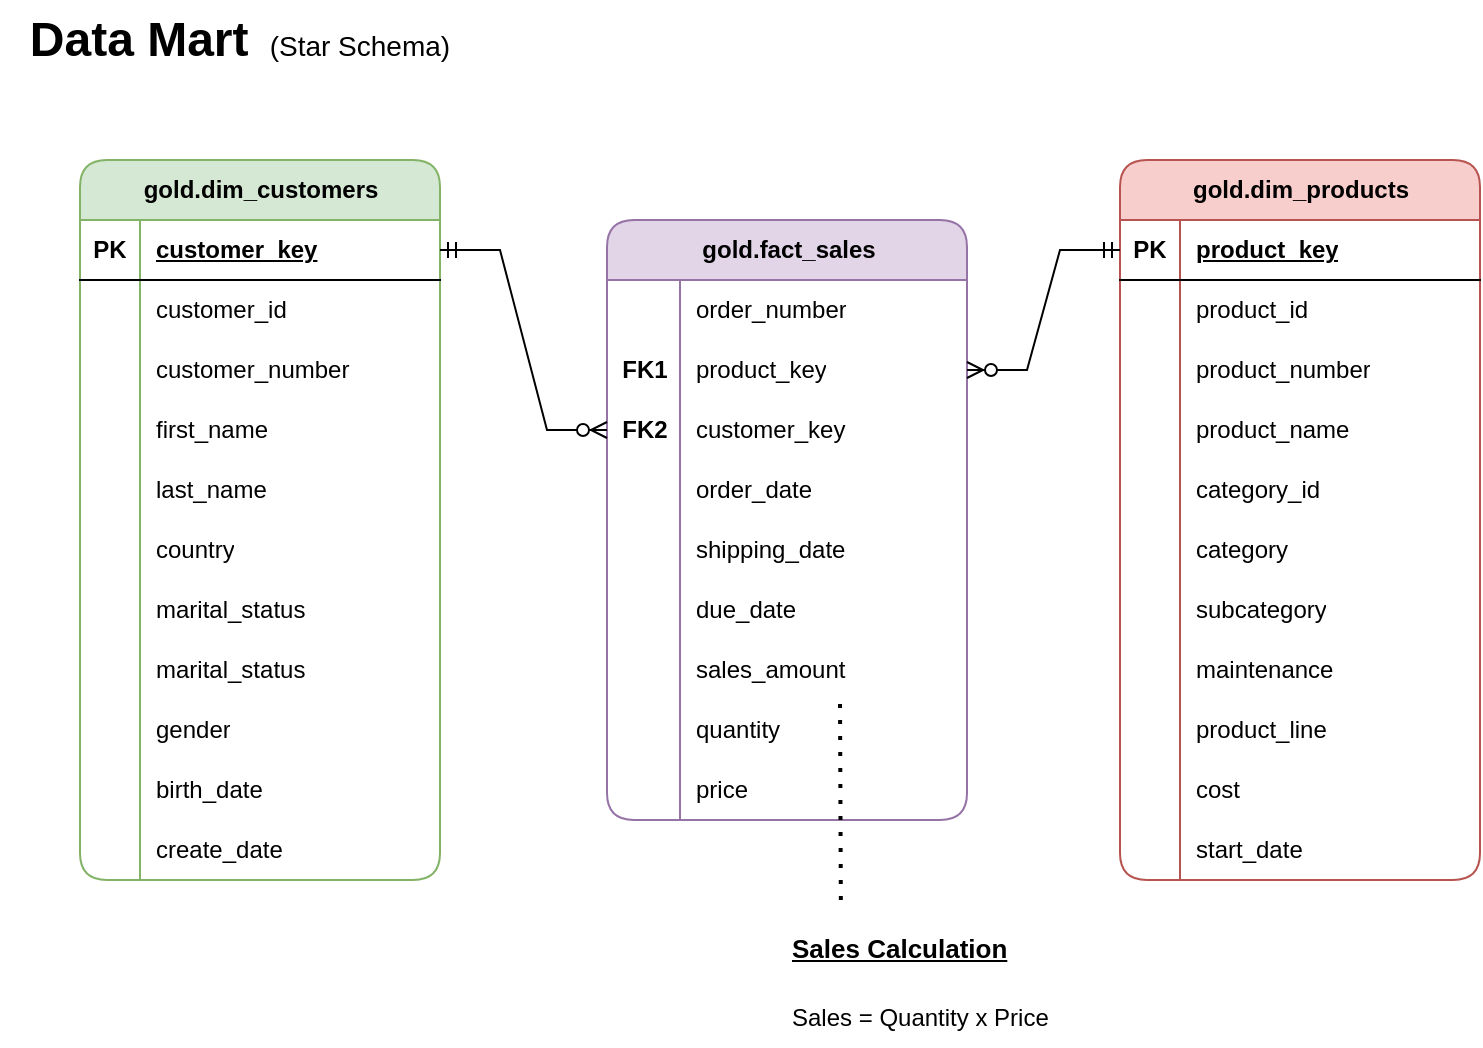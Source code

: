 <mxfile version="28.1.2">
  <diagram name="Page-1" id="BFj1CiK2gpZSZ-d0p4Fn">
    <mxGraphModel dx="1042" dy="626" grid="1" gridSize="10" guides="1" tooltips="1" connect="1" arrows="1" fold="1" page="1" pageScale="1" pageWidth="827" pageHeight="1169" math="0" shadow="0">
      <root>
        <mxCell id="0" />
        <mxCell id="1" parent="0" />
        <mxCell id="yz8SeNNl4evdxr3vlty3-1" value="&lt;font style=&quot;font-size: 24px;&quot;&gt;&lt;b&gt;Data Mart&lt;/b&gt;&amp;nbsp;&lt;/font&gt;&lt;font style=&quot;font-size: 14px;&quot;&gt; (Star Schema)&lt;/font&gt;" style="text;html=1;align=center;verticalAlign=middle;whiteSpace=wrap;rounded=0;" vertex="1" parent="1">
          <mxGeometry x="20" y="40" width="240" height="40" as="geometry" />
        </mxCell>
        <mxCell id="yz8SeNNl4evdxr3vlty3-15" value="gold.dim_customers" style="shape=table;startSize=30;container=1;collapsible=1;childLayout=tableLayout;fixedRows=1;rowLines=0;fontStyle=1;align=center;resizeLast=1;html=1;rounded=1;fillColor=#d5e8d4;strokeColor=#82b366;" vertex="1" parent="1">
          <mxGeometry x="60" y="120" width="180" height="360" as="geometry" />
        </mxCell>
        <mxCell id="yz8SeNNl4evdxr3vlty3-16" value="" style="shape=tableRow;horizontal=0;startSize=0;swimlaneHead=0;swimlaneBody=0;fillColor=none;collapsible=0;dropTarget=0;points=[[0,0.5],[1,0.5]];portConstraint=eastwest;top=0;left=0;right=0;bottom=1;" vertex="1" parent="yz8SeNNl4evdxr3vlty3-15">
          <mxGeometry y="30" width="180" height="30" as="geometry" />
        </mxCell>
        <mxCell id="yz8SeNNl4evdxr3vlty3-17" value="PK" style="shape=partialRectangle;connectable=0;fillColor=none;top=0;left=0;bottom=0;right=0;fontStyle=1;overflow=hidden;whiteSpace=wrap;html=1;" vertex="1" parent="yz8SeNNl4evdxr3vlty3-16">
          <mxGeometry width="30" height="30" as="geometry">
            <mxRectangle width="30" height="30" as="alternateBounds" />
          </mxGeometry>
        </mxCell>
        <mxCell id="yz8SeNNl4evdxr3vlty3-18" value="customer_key" style="shape=partialRectangle;connectable=0;fillColor=none;top=0;left=0;bottom=0;right=0;align=left;spacingLeft=6;fontStyle=5;overflow=hidden;whiteSpace=wrap;html=1;" vertex="1" parent="yz8SeNNl4evdxr3vlty3-16">
          <mxGeometry x="30" width="150" height="30" as="geometry">
            <mxRectangle width="150" height="30" as="alternateBounds" />
          </mxGeometry>
        </mxCell>
        <mxCell id="yz8SeNNl4evdxr3vlty3-19" value="" style="shape=tableRow;horizontal=0;startSize=0;swimlaneHead=0;swimlaneBody=0;fillColor=none;collapsible=0;dropTarget=0;points=[[0,0.5],[1,0.5]];portConstraint=eastwest;top=0;left=0;right=0;bottom=0;" vertex="1" parent="yz8SeNNl4evdxr3vlty3-15">
          <mxGeometry y="60" width="180" height="30" as="geometry" />
        </mxCell>
        <mxCell id="yz8SeNNl4evdxr3vlty3-20" value="" style="shape=partialRectangle;connectable=0;fillColor=none;top=0;left=0;bottom=0;right=0;editable=1;overflow=hidden;whiteSpace=wrap;html=1;" vertex="1" parent="yz8SeNNl4evdxr3vlty3-19">
          <mxGeometry width="30" height="30" as="geometry">
            <mxRectangle width="30" height="30" as="alternateBounds" />
          </mxGeometry>
        </mxCell>
        <mxCell id="yz8SeNNl4evdxr3vlty3-21" value="customer_id" style="shape=partialRectangle;connectable=0;fillColor=none;top=0;left=0;bottom=0;right=0;align=left;spacingLeft=6;overflow=hidden;whiteSpace=wrap;html=1;" vertex="1" parent="yz8SeNNl4evdxr3vlty3-19">
          <mxGeometry x="30" width="150" height="30" as="geometry">
            <mxRectangle width="150" height="30" as="alternateBounds" />
          </mxGeometry>
        </mxCell>
        <mxCell id="yz8SeNNl4evdxr3vlty3-22" value="" style="shape=tableRow;horizontal=0;startSize=0;swimlaneHead=0;swimlaneBody=0;fillColor=none;collapsible=0;dropTarget=0;points=[[0,0.5],[1,0.5]];portConstraint=eastwest;top=0;left=0;right=0;bottom=0;" vertex="1" parent="yz8SeNNl4evdxr3vlty3-15">
          <mxGeometry y="90" width="180" height="30" as="geometry" />
        </mxCell>
        <mxCell id="yz8SeNNl4evdxr3vlty3-23" value="" style="shape=partialRectangle;connectable=0;fillColor=none;top=0;left=0;bottom=0;right=0;editable=1;overflow=hidden;whiteSpace=wrap;html=1;" vertex="1" parent="yz8SeNNl4evdxr3vlty3-22">
          <mxGeometry width="30" height="30" as="geometry">
            <mxRectangle width="30" height="30" as="alternateBounds" />
          </mxGeometry>
        </mxCell>
        <mxCell id="yz8SeNNl4evdxr3vlty3-24" value="customer_number" style="shape=partialRectangle;connectable=0;fillColor=none;top=0;left=0;bottom=0;right=0;align=left;spacingLeft=6;overflow=hidden;whiteSpace=wrap;html=1;" vertex="1" parent="yz8SeNNl4evdxr3vlty3-22">
          <mxGeometry x="30" width="150" height="30" as="geometry">
            <mxRectangle width="150" height="30" as="alternateBounds" />
          </mxGeometry>
        </mxCell>
        <mxCell id="yz8SeNNl4evdxr3vlty3-25" value="" style="shape=tableRow;horizontal=0;startSize=0;swimlaneHead=0;swimlaneBody=0;fillColor=none;collapsible=0;dropTarget=0;points=[[0,0.5],[1,0.5]];portConstraint=eastwest;top=0;left=0;right=0;bottom=0;" vertex="1" parent="yz8SeNNl4evdxr3vlty3-15">
          <mxGeometry y="120" width="180" height="30" as="geometry" />
        </mxCell>
        <mxCell id="yz8SeNNl4evdxr3vlty3-26" value="" style="shape=partialRectangle;connectable=0;fillColor=none;top=0;left=0;bottom=0;right=0;editable=1;overflow=hidden;whiteSpace=wrap;html=1;" vertex="1" parent="yz8SeNNl4evdxr3vlty3-25">
          <mxGeometry width="30" height="30" as="geometry">
            <mxRectangle width="30" height="30" as="alternateBounds" />
          </mxGeometry>
        </mxCell>
        <mxCell id="yz8SeNNl4evdxr3vlty3-27" value="first_name" style="shape=partialRectangle;connectable=0;fillColor=none;top=0;left=0;bottom=0;right=0;align=left;spacingLeft=6;overflow=hidden;whiteSpace=wrap;html=1;" vertex="1" parent="yz8SeNNl4evdxr3vlty3-25">
          <mxGeometry x="30" width="150" height="30" as="geometry">
            <mxRectangle width="150" height="30" as="alternateBounds" />
          </mxGeometry>
        </mxCell>
        <mxCell id="yz8SeNNl4evdxr3vlty3-28" value="" style="shape=tableRow;horizontal=0;startSize=0;swimlaneHead=0;swimlaneBody=0;fillColor=none;collapsible=0;dropTarget=0;points=[[0,0.5],[1,0.5]];portConstraint=eastwest;top=0;left=0;right=0;bottom=0;" vertex="1" parent="yz8SeNNl4evdxr3vlty3-15">
          <mxGeometry y="150" width="180" height="30" as="geometry" />
        </mxCell>
        <mxCell id="yz8SeNNl4evdxr3vlty3-29" value="" style="shape=partialRectangle;connectable=0;fillColor=none;top=0;left=0;bottom=0;right=0;editable=1;overflow=hidden;whiteSpace=wrap;html=1;" vertex="1" parent="yz8SeNNl4evdxr3vlty3-28">
          <mxGeometry width="30" height="30" as="geometry">
            <mxRectangle width="30" height="30" as="alternateBounds" />
          </mxGeometry>
        </mxCell>
        <mxCell id="yz8SeNNl4evdxr3vlty3-30" value="last_name" style="shape=partialRectangle;connectable=0;fillColor=none;top=0;left=0;bottom=0;right=0;align=left;spacingLeft=6;overflow=hidden;whiteSpace=wrap;html=1;" vertex="1" parent="yz8SeNNl4evdxr3vlty3-28">
          <mxGeometry x="30" width="150" height="30" as="geometry">
            <mxRectangle width="150" height="30" as="alternateBounds" />
          </mxGeometry>
        </mxCell>
        <mxCell id="yz8SeNNl4evdxr3vlty3-31" value="" style="shape=tableRow;horizontal=0;startSize=0;swimlaneHead=0;swimlaneBody=0;fillColor=none;collapsible=0;dropTarget=0;points=[[0,0.5],[1,0.5]];portConstraint=eastwest;top=0;left=0;right=0;bottom=0;" vertex="1" parent="yz8SeNNl4evdxr3vlty3-15">
          <mxGeometry y="180" width="180" height="30" as="geometry" />
        </mxCell>
        <mxCell id="yz8SeNNl4evdxr3vlty3-32" value="" style="shape=partialRectangle;connectable=0;fillColor=none;top=0;left=0;bottom=0;right=0;editable=1;overflow=hidden;whiteSpace=wrap;html=1;" vertex="1" parent="yz8SeNNl4evdxr3vlty3-31">
          <mxGeometry width="30" height="30" as="geometry">
            <mxRectangle width="30" height="30" as="alternateBounds" />
          </mxGeometry>
        </mxCell>
        <mxCell id="yz8SeNNl4evdxr3vlty3-33" value="country" style="shape=partialRectangle;connectable=0;fillColor=none;top=0;left=0;bottom=0;right=0;align=left;spacingLeft=6;overflow=hidden;whiteSpace=wrap;html=1;" vertex="1" parent="yz8SeNNl4evdxr3vlty3-31">
          <mxGeometry x="30" width="150" height="30" as="geometry">
            <mxRectangle width="150" height="30" as="alternateBounds" />
          </mxGeometry>
        </mxCell>
        <mxCell id="yz8SeNNl4evdxr3vlty3-34" value="" style="shape=tableRow;horizontal=0;startSize=0;swimlaneHead=0;swimlaneBody=0;fillColor=none;collapsible=0;dropTarget=0;points=[[0,0.5],[1,0.5]];portConstraint=eastwest;top=0;left=0;right=0;bottom=0;" vertex="1" parent="yz8SeNNl4evdxr3vlty3-15">
          <mxGeometry y="210" width="180" height="30" as="geometry" />
        </mxCell>
        <mxCell id="yz8SeNNl4evdxr3vlty3-35" value="" style="shape=partialRectangle;connectable=0;fillColor=none;top=0;left=0;bottom=0;right=0;editable=1;overflow=hidden;whiteSpace=wrap;html=1;" vertex="1" parent="yz8SeNNl4evdxr3vlty3-34">
          <mxGeometry width="30" height="30" as="geometry">
            <mxRectangle width="30" height="30" as="alternateBounds" />
          </mxGeometry>
        </mxCell>
        <mxCell id="yz8SeNNl4evdxr3vlty3-36" value="marital_status" style="shape=partialRectangle;connectable=0;fillColor=none;top=0;left=0;bottom=0;right=0;align=left;spacingLeft=6;overflow=hidden;whiteSpace=wrap;html=1;" vertex="1" parent="yz8SeNNl4evdxr3vlty3-34">
          <mxGeometry x="30" width="150" height="30" as="geometry">
            <mxRectangle width="150" height="30" as="alternateBounds" />
          </mxGeometry>
        </mxCell>
        <mxCell id="yz8SeNNl4evdxr3vlty3-37" value="" style="shape=tableRow;horizontal=0;startSize=0;swimlaneHead=0;swimlaneBody=0;fillColor=none;collapsible=0;dropTarget=0;points=[[0,0.5],[1,0.5]];portConstraint=eastwest;top=0;left=0;right=0;bottom=0;" vertex="1" parent="yz8SeNNl4evdxr3vlty3-15">
          <mxGeometry y="240" width="180" height="30" as="geometry" />
        </mxCell>
        <mxCell id="yz8SeNNl4evdxr3vlty3-38" value="" style="shape=partialRectangle;connectable=0;fillColor=none;top=0;left=0;bottom=0;right=0;editable=1;overflow=hidden;whiteSpace=wrap;html=1;" vertex="1" parent="yz8SeNNl4evdxr3vlty3-37">
          <mxGeometry width="30" height="30" as="geometry">
            <mxRectangle width="30" height="30" as="alternateBounds" />
          </mxGeometry>
        </mxCell>
        <mxCell id="yz8SeNNl4evdxr3vlty3-39" value="marital_status" style="shape=partialRectangle;connectable=0;fillColor=none;top=0;left=0;bottom=0;right=0;align=left;spacingLeft=6;overflow=hidden;whiteSpace=wrap;html=1;" vertex="1" parent="yz8SeNNl4evdxr3vlty3-37">
          <mxGeometry x="30" width="150" height="30" as="geometry">
            <mxRectangle width="150" height="30" as="alternateBounds" />
          </mxGeometry>
        </mxCell>
        <mxCell id="yz8SeNNl4evdxr3vlty3-43" value="" style="shape=tableRow;horizontal=0;startSize=0;swimlaneHead=0;swimlaneBody=0;fillColor=none;collapsible=0;dropTarget=0;points=[[0,0.5],[1,0.5]];portConstraint=eastwest;top=0;left=0;right=0;bottom=0;" vertex="1" parent="yz8SeNNl4evdxr3vlty3-15">
          <mxGeometry y="270" width="180" height="30" as="geometry" />
        </mxCell>
        <mxCell id="yz8SeNNl4evdxr3vlty3-44" value="" style="shape=partialRectangle;connectable=0;fillColor=none;top=0;left=0;bottom=0;right=0;editable=1;overflow=hidden;whiteSpace=wrap;html=1;" vertex="1" parent="yz8SeNNl4evdxr3vlty3-43">
          <mxGeometry width="30" height="30" as="geometry">
            <mxRectangle width="30" height="30" as="alternateBounds" />
          </mxGeometry>
        </mxCell>
        <mxCell id="yz8SeNNl4evdxr3vlty3-45" value="gender" style="shape=partialRectangle;connectable=0;fillColor=none;top=0;left=0;bottom=0;right=0;align=left;spacingLeft=6;overflow=hidden;whiteSpace=wrap;html=1;" vertex="1" parent="yz8SeNNl4evdxr3vlty3-43">
          <mxGeometry x="30" width="150" height="30" as="geometry">
            <mxRectangle width="150" height="30" as="alternateBounds" />
          </mxGeometry>
        </mxCell>
        <mxCell id="yz8SeNNl4evdxr3vlty3-46" value="" style="shape=tableRow;horizontal=0;startSize=0;swimlaneHead=0;swimlaneBody=0;fillColor=none;collapsible=0;dropTarget=0;points=[[0,0.5],[1,0.5]];portConstraint=eastwest;top=0;left=0;right=0;bottom=0;" vertex="1" parent="yz8SeNNl4evdxr3vlty3-15">
          <mxGeometry y="300" width="180" height="30" as="geometry" />
        </mxCell>
        <mxCell id="yz8SeNNl4evdxr3vlty3-47" value="" style="shape=partialRectangle;connectable=0;fillColor=none;top=0;left=0;bottom=0;right=0;editable=1;overflow=hidden;whiteSpace=wrap;html=1;" vertex="1" parent="yz8SeNNl4evdxr3vlty3-46">
          <mxGeometry width="30" height="30" as="geometry">
            <mxRectangle width="30" height="30" as="alternateBounds" />
          </mxGeometry>
        </mxCell>
        <mxCell id="yz8SeNNl4evdxr3vlty3-48" value="birth_date" style="shape=partialRectangle;connectable=0;fillColor=none;top=0;left=0;bottom=0;right=0;align=left;spacingLeft=6;overflow=hidden;whiteSpace=wrap;html=1;" vertex="1" parent="yz8SeNNl4evdxr3vlty3-46">
          <mxGeometry x="30" width="150" height="30" as="geometry">
            <mxRectangle width="150" height="30" as="alternateBounds" />
          </mxGeometry>
        </mxCell>
        <mxCell id="yz8SeNNl4evdxr3vlty3-49" value="" style="shape=tableRow;horizontal=0;startSize=0;swimlaneHead=0;swimlaneBody=0;fillColor=none;collapsible=0;dropTarget=0;points=[[0,0.5],[1,0.5]];portConstraint=eastwest;top=0;left=0;right=0;bottom=0;" vertex="1" parent="yz8SeNNl4evdxr3vlty3-15">
          <mxGeometry y="330" width="180" height="30" as="geometry" />
        </mxCell>
        <mxCell id="yz8SeNNl4evdxr3vlty3-50" value="" style="shape=partialRectangle;connectable=0;fillColor=none;top=0;left=0;bottom=0;right=0;editable=1;overflow=hidden;whiteSpace=wrap;html=1;" vertex="1" parent="yz8SeNNl4evdxr3vlty3-49">
          <mxGeometry width="30" height="30" as="geometry">
            <mxRectangle width="30" height="30" as="alternateBounds" />
          </mxGeometry>
        </mxCell>
        <mxCell id="yz8SeNNl4evdxr3vlty3-51" value="create_date" style="shape=partialRectangle;connectable=0;fillColor=none;top=0;left=0;bottom=0;right=0;align=left;spacingLeft=6;overflow=hidden;whiteSpace=wrap;html=1;" vertex="1" parent="yz8SeNNl4evdxr3vlty3-49">
          <mxGeometry x="30" width="150" height="30" as="geometry">
            <mxRectangle width="150" height="30" as="alternateBounds" />
          </mxGeometry>
        </mxCell>
        <mxCell id="yz8SeNNl4evdxr3vlty3-52" value="gold.dim_products" style="shape=table;startSize=30;container=1;collapsible=1;childLayout=tableLayout;fixedRows=1;rowLines=0;fontStyle=1;align=center;resizeLast=1;html=1;rounded=1;fillColor=#f8cecc;strokeColor=#b85450;" vertex="1" parent="1">
          <mxGeometry x="580" y="120" width="180" height="360" as="geometry" />
        </mxCell>
        <mxCell id="yz8SeNNl4evdxr3vlty3-53" value="" style="shape=tableRow;horizontal=0;startSize=0;swimlaneHead=0;swimlaneBody=0;fillColor=none;collapsible=0;dropTarget=0;points=[[0,0.5],[1,0.5]];portConstraint=eastwest;top=0;left=0;right=0;bottom=1;" vertex="1" parent="yz8SeNNl4evdxr3vlty3-52">
          <mxGeometry y="30" width="180" height="30" as="geometry" />
        </mxCell>
        <mxCell id="yz8SeNNl4evdxr3vlty3-54" value="PK" style="shape=partialRectangle;connectable=0;fillColor=none;top=0;left=0;bottom=0;right=0;fontStyle=1;overflow=hidden;whiteSpace=wrap;html=1;" vertex="1" parent="yz8SeNNl4evdxr3vlty3-53">
          <mxGeometry width="30" height="30" as="geometry">
            <mxRectangle width="30" height="30" as="alternateBounds" />
          </mxGeometry>
        </mxCell>
        <mxCell id="yz8SeNNl4evdxr3vlty3-55" value="product_key" style="shape=partialRectangle;connectable=0;fillColor=none;top=0;left=0;bottom=0;right=0;align=left;spacingLeft=6;fontStyle=5;overflow=hidden;whiteSpace=wrap;html=1;" vertex="1" parent="yz8SeNNl4evdxr3vlty3-53">
          <mxGeometry x="30" width="150" height="30" as="geometry">
            <mxRectangle width="150" height="30" as="alternateBounds" />
          </mxGeometry>
        </mxCell>
        <mxCell id="yz8SeNNl4evdxr3vlty3-56" value="" style="shape=tableRow;horizontal=0;startSize=0;swimlaneHead=0;swimlaneBody=0;fillColor=none;collapsible=0;dropTarget=0;points=[[0,0.5],[1,0.5]];portConstraint=eastwest;top=0;left=0;right=0;bottom=0;" vertex="1" parent="yz8SeNNl4evdxr3vlty3-52">
          <mxGeometry y="60" width="180" height="30" as="geometry" />
        </mxCell>
        <mxCell id="yz8SeNNl4evdxr3vlty3-57" value="" style="shape=partialRectangle;connectable=0;fillColor=none;top=0;left=0;bottom=0;right=0;editable=1;overflow=hidden;whiteSpace=wrap;html=1;" vertex="1" parent="yz8SeNNl4evdxr3vlty3-56">
          <mxGeometry width="30" height="30" as="geometry">
            <mxRectangle width="30" height="30" as="alternateBounds" />
          </mxGeometry>
        </mxCell>
        <mxCell id="yz8SeNNl4evdxr3vlty3-58" value="product_id" style="shape=partialRectangle;connectable=0;fillColor=none;top=0;left=0;bottom=0;right=0;align=left;spacingLeft=6;overflow=hidden;whiteSpace=wrap;html=1;" vertex="1" parent="yz8SeNNl4evdxr3vlty3-56">
          <mxGeometry x="30" width="150" height="30" as="geometry">
            <mxRectangle width="150" height="30" as="alternateBounds" />
          </mxGeometry>
        </mxCell>
        <mxCell id="yz8SeNNl4evdxr3vlty3-59" value="" style="shape=tableRow;horizontal=0;startSize=0;swimlaneHead=0;swimlaneBody=0;fillColor=none;collapsible=0;dropTarget=0;points=[[0,0.5],[1,0.5]];portConstraint=eastwest;top=0;left=0;right=0;bottom=0;" vertex="1" parent="yz8SeNNl4evdxr3vlty3-52">
          <mxGeometry y="90" width="180" height="30" as="geometry" />
        </mxCell>
        <mxCell id="yz8SeNNl4evdxr3vlty3-60" value="" style="shape=partialRectangle;connectable=0;fillColor=none;top=0;left=0;bottom=0;right=0;editable=1;overflow=hidden;whiteSpace=wrap;html=1;" vertex="1" parent="yz8SeNNl4evdxr3vlty3-59">
          <mxGeometry width="30" height="30" as="geometry">
            <mxRectangle width="30" height="30" as="alternateBounds" />
          </mxGeometry>
        </mxCell>
        <mxCell id="yz8SeNNl4evdxr3vlty3-61" value="product_number" style="shape=partialRectangle;connectable=0;fillColor=none;top=0;left=0;bottom=0;right=0;align=left;spacingLeft=6;overflow=hidden;whiteSpace=wrap;html=1;" vertex="1" parent="yz8SeNNl4evdxr3vlty3-59">
          <mxGeometry x="30" width="150" height="30" as="geometry">
            <mxRectangle width="150" height="30" as="alternateBounds" />
          </mxGeometry>
        </mxCell>
        <mxCell id="yz8SeNNl4evdxr3vlty3-62" value="" style="shape=tableRow;horizontal=0;startSize=0;swimlaneHead=0;swimlaneBody=0;fillColor=none;collapsible=0;dropTarget=0;points=[[0,0.5],[1,0.5]];portConstraint=eastwest;top=0;left=0;right=0;bottom=0;" vertex="1" parent="yz8SeNNl4evdxr3vlty3-52">
          <mxGeometry y="120" width="180" height="30" as="geometry" />
        </mxCell>
        <mxCell id="yz8SeNNl4evdxr3vlty3-63" value="" style="shape=partialRectangle;connectable=0;fillColor=none;top=0;left=0;bottom=0;right=0;editable=1;overflow=hidden;whiteSpace=wrap;html=1;" vertex="1" parent="yz8SeNNl4evdxr3vlty3-62">
          <mxGeometry width="30" height="30" as="geometry">
            <mxRectangle width="30" height="30" as="alternateBounds" />
          </mxGeometry>
        </mxCell>
        <mxCell id="yz8SeNNl4evdxr3vlty3-64" value="product_name" style="shape=partialRectangle;connectable=0;fillColor=none;top=0;left=0;bottom=0;right=0;align=left;spacingLeft=6;overflow=hidden;whiteSpace=wrap;html=1;" vertex="1" parent="yz8SeNNl4evdxr3vlty3-62">
          <mxGeometry x="30" width="150" height="30" as="geometry">
            <mxRectangle width="150" height="30" as="alternateBounds" />
          </mxGeometry>
        </mxCell>
        <mxCell id="yz8SeNNl4evdxr3vlty3-65" value="" style="shape=tableRow;horizontal=0;startSize=0;swimlaneHead=0;swimlaneBody=0;fillColor=none;collapsible=0;dropTarget=0;points=[[0,0.5],[1,0.5]];portConstraint=eastwest;top=0;left=0;right=0;bottom=0;" vertex="1" parent="yz8SeNNl4evdxr3vlty3-52">
          <mxGeometry y="150" width="180" height="30" as="geometry" />
        </mxCell>
        <mxCell id="yz8SeNNl4evdxr3vlty3-66" value="" style="shape=partialRectangle;connectable=0;fillColor=none;top=0;left=0;bottom=0;right=0;editable=1;overflow=hidden;whiteSpace=wrap;html=1;" vertex="1" parent="yz8SeNNl4evdxr3vlty3-65">
          <mxGeometry width="30" height="30" as="geometry">
            <mxRectangle width="30" height="30" as="alternateBounds" />
          </mxGeometry>
        </mxCell>
        <mxCell id="yz8SeNNl4evdxr3vlty3-67" value="category_id" style="shape=partialRectangle;connectable=0;fillColor=none;top=0;left=0;bottom=0;right=0;align=left;spacingLeft=6;overflow=hidden;whiteSpace=wrap;html=1;" vertex="1" parent="yz8SeNNl4evdxr3vlty3-65">
          <mxGeometry x="30" width="150" height="30" as="geometry">
            <mxRectangle width="150" height="30" as="alternateBounds" />
          </mxGeometry>
        </mxCell>
        <mxCell id="yz8SeNNl4evdxr3vlty3-68" value="" style="shape=tableRow;horizontal=0;startSize=0;swimlaneHead=0;swimlaneBody=0;fillColor=none;collapsible=0;dropTarget=0;points=[[0,0.5],[1,0.5]];portConstraint=eastwest;top=0;left=0;right=0;bottom=0;" vertex="1" parent="yz8SeNNl4evdxr3vlty3-52">
          <mxGeometry y="180" width="180" height="30" as="geometry" />
        </mxCell>
        <mxCell id="yz8SeNNl4evdxr3vlty3-69" value="" style="shape=partialRectangle;connectable=0;fillColor=none;top=0;left=0;bottom=0;right=0;editable=1;overflow=hidden;whiteSpace=wrap;html=1;" vertex="1" parent="yz8SeNNl4evdxr3vlty3-68">
          <mxGeometry width="30" height="30" as="geometry">
            <mxRectangle width="30" height="30" as="alternateBounds" />
          </mxGeometry>
        </mxCell>
        <mxCell id="yz8SeNNl4evdxr3vlty3-70" value="category" style="shape=partialRectangle;connectable=0;fillColor=none;top=0;left=0;bottom=0;right=0;align=left;spacingLeft=6;overflow=hidden;whiteSpace=wrap;html=1;" vertex="1" parent="yz8SeNNl4evdxr3vlty3-68">
          <mxGeometry x="30" width="150" height="30" as="geometry">
            <mxRectangle width="150" height="30" as="alternateBounds" />
          </mxGeometry>
        </mxCell>
        <mxCell id="yz8SeNNl4evdxr3vlty3-71" value="" style="shape=tableRow;horizontal=0;startSize=0;swimlaneHead=0;swimlaneBody=0;fillColor=none;collapsible=0;dropTarget=0;points=[[0,0.5],[1,0.5]];portConstraint=eastwest;top=0;left=0;right=0;bottom=0;" vertex="1" parent="yz8SeNNl4evdxr3vlty3-52">
          <mxGeometry y="210" width="180" height="30" as="geometry" />
        </mxCell>
        <mxCell id="yz8SeNNl4evdxr3vlty3-72" value="" style="shape=partialRectangle;connectable=0;fillColor=none;top=0;left=0;bottom=0;right=0;editable=1;overflow=hidden;whiteSpace=wrap;html=1;" vertex="1" parent="yz8SeNNl4evdxr3vlty3-71">
          <mxGeometry width="30" height="30" as="geometry">
            <mxRectangle width="30" height="30" as="alternateBounds" />
          </mxGeometry>
        </mxCell>
        <mxCell id="yz8SeNNl4evdxr3vlty3-73" value="subcategory" style="shape=partialRectangle;connectable=0;fillColor=none;top=0;left=0;bottom=0;right=0;align=left;spacingLeft=6;overflow=hidden;whiteSpace=wrap;html=1;" vertex="1" parent="yz8SeNNl4evdxr3vlty3-71">
          <mxGeometry x="30" width="150" height="30" as="geometry">
            <mxRectangle width="150" height="30" as="alternateBounds" />
          </mxGeometry>
        </mxCell>
        <mxCell id="yz8SeNNl4evdxr3vlty3-74" value="" style="shape=tableRow;horizontal=0;startSize=0;swimlaneHead=0;swimlaneBody=0;fillColor=none;collapsible=0;dropTarget=0;points=[[0,0.5],[1,0.5]];portConstraint=eastwest;top=0;left=0;right=0;bottom=0;" vertex="1" parent="yz8SeNNl4evdxr3vlty3-52">
          <mxGeometry y="240" width="180" height="30" as="geometry" />
        </mxCell>
        <mxCell id="yz8SeNNl4evdxr3vlty3-75" value="" style="shape=partialRectangle;connectable=0;fillColor=none;top=0;left=0;bottom=0;right=0;editable=1;overflow=hidden;whiteSpace=wrap;html=1;" vertex="1" parent="yz8SeNNl4evdxr3vlty3-74">
          <mxGeometry width="30" height="30" as="geometry">
            <mxRectangle width="30" height="30" as="alternateBounds" />
          </mxGeometry>
        </mxCell>
        <mxCell id="yz8SeNNl4evdxr3vlty3-76" value="maintenance" style="shape=partialRectangle;connectable=0;fillColor=none;top=0;left=0;bottom=0;right=0;align=left;spacingLeft=6;overflow=hidden;whiteSpace=wrap;html=1;" vertex="1" parent="yz8SeNNl4evdxr3vlty3-74">
          <mxGeometry x="30" width="150" height="30" as="geometry">
            <mxRectangle width="150" height="30" as="alternateBounds" />
          </mxGeometry>
        </mxCell>
        <mxCell id="yz8SeNNl4evdxr3vlty3-77" value="" style="shape=tableRow;horizontal=0;startSize=0;swimlaneHead=0;swimlaneBody=0;fillColor=none;collapsible=0;dropTarget=0;points=[[0,0.5],[1,0.5]];portConstraint=eastwest;top=0;left=0;right=0;bottom=0;" vertex="1" parent="yz8SeNNl4evdxr3vlty3-52">
          <mxGeometry y="270" width="180" height="30" as="geometry" />
        </mxCell>
        <mxCell id="yz8SeNNl4evdxr3vlty3-78" value="" style="shape=partialRectangle;connectable=0;fillColor=none;top=0;left=0;bottom=0;right=0;editable=1;overflow=hidden;whiteSpace=wrap;html=1;" vertex="1" parent="yz8SeNNl4evdxr3vlty3-77">
          <mxGeometry width="30" height="30" as="geometry">
            <mxRectangle width="30" height="30" as="alternateBounds" />
          </mxGeometry>
        </mxCell>
        <mxCell id="yz8SeNNl4evdxr3vlty3-79" value="product_line" style="shape=partialRectangle;connectable=0;fillColor=none;top=0;left=0;bottom=0;right=0;align=left;spacingLeft=6;overflow=hidden;whiteSpace=wrap;html=1;" vertex="1" parent="yz8SeNNl4evdxr3vlty3-77">
          <mxGeometry x="30" width="150" height="30" as="geometry">
            <mxRectangle width="150" height="30" as="alternateBounds" />
          </mxGeometry>
        </mxCell>
        <mxCell id="yz8SeNNl4evdxr3vlty3-80" value="" style="shape=tableRow;horizontal=0;startSize=0;swimlaneHead=0;swimlaneBody=0;fillColor=none;collapsible=0;dropTarget=0;points=[[0,0.5],[1,0.5]];portConstraint=eastwest;top=0;left=0;right=0;bottom=0;" vertex="1" parent="yz8SeNNl4evdxr3vlty3-52">
          <mxGeometry y="300" width="180" height="30" as="geometry" />
        </mxCell>
        <mxCell id="yz8SeNNl4evdxr3vlty3-81" value="" style="shape=partialRectangle;connectable=0;fillColor=none;top=0;left=0;bottom=0;right=0;editable=1;overflow=hidden;whiteSpace=wrap;html=1;" vertex="1" parent="yz8SeNNl4evdxr3vlty3-80">
          <mxGeometry width="30" height="30" as="geometry">
            <mxRectangle width="30" height="30" as="alternateBounds" />
          </mxGeometry>
        </mxCell>
        <mxCell id="yz8SeNNl4evdxr3vlty3-82" value="cost" style="shape=partialRectangle;connectable=0;fillColor=none;top=0;left=0;bottom=0;right=0;align=left;spacingLeft=6;overflow=hidden;whiteSpace=wrap;html=1;" vertex="1" parent="yz8SeNNl4evdxr3vlty3-80">
          <mxGeometry x="30" width="150" height="30" as="geometry">
            <mxRectangle width="150" height="30" as="alternateBounds" />
          </mxGeometry>
        </mxCell>
        <mxCell id="yz8SeNNl4evdxr3vlty3-83" value="" style="shape=tableRow;horizontal=0;startSize=0;swimlaneHead=0;swimlaneBody=0;fillColor=none;collapsible=0;dropTarget=0;points=[[0,0.5],[1,0.5]];portConstraint=eastwest;top=0;left=0;right=0;bottom=0;" vertex="1" parent="yz8SeNNl4evdxr3vlty3-52">
          <mxGeometry y="330" width="180" height="30" as="geometry" />
        </mxCell>
        <mxCell id="yz8SeNNl4evdxr3vlty3-84" value="" style="shape=partialRectangle;connectable=0;fillColor=none;top=0;left=0;bottom=0;right=0;editable=1;overflow=hidden;whiteSpace=wrap;html=1;" vertex="1" parent="yz8SeNNl4evdxr3vlty3-83">
          <mxGeometry width="30" height="30" as="geometry">
            <mxRectangle width="30" height="30" as="alternateBounds" />
          </mxGeometry>
        </mxCell>
        <mxCell id="yz8SeNNl4evdxr3vlty3-85" value="start_date" style="shape=partialRectangle;connectable=0;fillColor=none;top=0;left=0;bottom=0;right=0;align=left;spacingLeft=6;overflow=hidden;whiteSpace=wrap;html=1;" vertex="1" parent="yz8SeNNl4evdxr3vlty3-83">
          <mxGeometry x="30" width="150" height="30" as="geometry">
            <mxRectangle width="150" height="30" as="alternateBounds" />
          </mxGeometry>
        </mxCell>
        <mxCell id="yz8SeNNl4evdxr3vlty3-86" value="gold.fact_sales" style="shape=table;startSize=30;container=1;collapsible=1;childLayout=tableLayout;fixedRows=1;rowLines=0;fontStyle=1;align=center;resizeLast=1;html=1;rounded=1;fillColor=#e1d5e7;strokeColor=#9673a6;" vertex="1" parent="1">
          <mxGeometry x="323.5" y="150" width="180" height="300" as="geometry" />
        </mxCell>
        <mxCell id="yz8SeNNl4evdxr3vlty3-90" value="" style="shape=tableRow;horizontal=0;startSize=0;swimlaneHead=0;swimlaneBody=0;fillColor=none;collapsible=0;dropTarget=0;points=[[0,0.5],[1,0.5]];portConstraint=eastwest;top=0;left=0;right=0;bottom=0;" vertex="1" parent="yz8SeNNl4evdxr3vlty3-86">
          <mxGeometry y="30" width="180" height="30" as="geometry" />
        </mxCell>
        <mxCell id="yz8SeNNl4evdxr3vlty3-91" value="" style="shape=partialRectangle;connectable=0;fillColor=none;top=0;left=0;bottom=0;right=0;editable=1;overflow=hidden;whiteSpace=wrap;html=1;" vertex="1" parent="yz8SeNNl4evdxr3vlty3-90">
          <mxGeometry width="36.5" height="30" as="geometry">
            <mxRectangle width="36.5" height="30" as="alternateBounds" />
          </mxGeometry>
        </mxCell>
        <mxCell id="yz8SeNNl4evdxr3vlty3-92" value="order_number" style="shape=partialRectangle;connectable=0;fillColor=none;top=0;left=0;bottom=0;right=0;align=left;spacingLeft=6;overflow=hidden;whiteSpace=wrap;html=1;" vertex="1" parent="yz8SeNNl4evdxr3vlty3-90">
          <mxGeometry x="36.5" width="143.5" height="30" as="geometry">
            <mxRectangle width="143.5" height="30" as="alternateBounds" />
          </mxGeometry>
        </mxCell>
        <mxCell id="yz8SeNNl4evdxr3vlty3-93" value="" style="shape=tableRow;horizontal=0;startSize=0;swimlaneHead=0;swimlaneBody=0;fillColor=none;collapsible=0;dropTarget=0;points=[[0,0.5],[1,0.5]];portConstraint=eastwest;top=0;left=0;right=0;bottom=0;" vertex="1" parent="yz8SeNNl4evdxr3vlty3-86">
          <mxGeometry y="60" width="180" height="30" as="geometry" />
        </mxCell>
        <mxCell id="yz8SeNNl4evdxr3vlty3-94" value="FK1" style="shape=partialRectangle;connectable=0;fillColor=none;top=0;left=0;bottom=0;right=0;editable=1;overflow=hidden;whiteSpace=wrap;html=1;fontStyle=1" vertex="1" parent="yz8SeNNl4evdxr3vlty3-93">
          <mxGeometry width="36.5" height="30" as="geometry">
            <mxRectangle width="36.5" height="30" as="alternateBounds" />
          </mxGeometry>
        </mxCell>
        <mxCell id="yz8SeNNl4evdxr3vlty3-95" value="product_key" style="shape=partialRectangle;connectable=0;fillColor=none;top=0;left=0;bottom=0;right=0;align=left;spacingLeft=6;overflow=hidden;whiteSpace=wrap;html=1;" vertex="1" parent="yz8SeNNl4evdxr3vlty3-93">
          <mxGeometry x="36.5" width="143.5" height="30" as="geometry">
            <mxRectangle width="143.5" height="30" as="alternateBounds" />
          </mxGeometry>
        </mxCell>
        <mxCell id="yz8SeNNl4evdxr3vlty3-96" value="" style="shape=tableRow;horizontal=0;startSize=0;swimlaneHead=0;swimlaneBody=0;fillColor=none;collapsible=0;dropTarget=0;points=[[0,0.5],[1,0.5]];portConstraint=eastwest;top=0;left=0;right=0;bottom=0;" vertex="1" parent="yz8SeNNl4evdxr3vlty3-86">
          <mxGeometry y="90" width="180" height="30" as="geometry" />
        </mxCell>
        <mxCell id="yz8SeNNl4evdxr3vlty3-97" value="FK2" style="shape=partialRectangle;connectable=0;fillColor=none;top=0;left=0;bottom=0;right=0;editable=1;overflow=hidden;whiteSpace=wrap;html=1;fontStyle=1" vertex="1" parent="yz8SeNNl4evdxr3vlty3-96">
          <mxGeometry width="36.5" height="30" as="geometry">
            <mxRectangle width="36.5" height="30" as="alternateBounds" />
          </mxGeometry>
        </mxCell>
        <mxCell id="yz8SeNNl4evdxr3vlty3-98" value="customer_key" style="shape=partialRectangle;connectable=0;fillColor=none;top=0;left=0;bottom=0;right=0;align=left;spacingLeft=6;overflow=hidden;whiteSpace=wrap;html=1;" vertex="1" parent="yz8SeNNl4evdxr3vlty3-96">
          <mxGeometry x="36.5" width="143.5" height="30" as="geometry">
            <mxRectangle width="143.5" height="30" as="alternateBounds" />
          </mxGeometry>
        </mxCell>
        <mxCell id="yz8SeNNl4evdxr3vlty3-99" value="" style="shape=tableRow;horizontal=0;startSize=0;swimlaneHead=0;swimlaneBody=0;fillColor=none;collapsible=0;dropTarget=0;points=[[0,0.5],[1,0.5]];portConstraint=eastwest;top=0;left=0;right=0;bottom=0;" vertex="1" parent="yz8SeNNl4evdxr3vlty3-86">
          <mxGeometry y="120" width="180" height="30" as="geometry" />
        </mxCell>
        <mxCell id="yz8SeNNl4evdxr3vlty3-100" value="" style="shape=partialRectangle;connectable=0;fillColor=none;top=0;left=0;bottom=0;right=0;editable=1;overflow=hidden;whiteSpace=wrap;html=1;" vertex="1" parent="yz8SeNNl4evdxr3vlty3-99">
          <mxGeometry width="36.5" height="30" as="geometry">
            <mxRectangle width="36.5" height="30" as="alternateBounds" />
          </mxGeometry>
        </mxCell>
        <mxCell id="yz8SeNNl4evdxr3vlty3-101" value="order_date" style="shape=partialRectangle;connectable=0;fillColor=none;top=0;left=0;bottom=0;right=0;align=left;spacingLeft=6;overflow=hidden;whiteSpace=wrap;html=1;" vertex="1" parent="yz8SeNNl4evdxr3vlty3-99">
          <mxGeometry x="36.5" width="143.5" height="30" as="geometry">
            <mxRectangle width="143.5" height="30" as="alternateBounds" />
          </mxGeometry>
        </mxCell>
        <mxCell id="yz8SeNNl4evdxr3vlty3-102" value="" style="shape=tableRow;horizontal=0;startSize=0;swimlaneHead=0;swimlaneBody=0;fillColor=none;collapsible=0;dropTarget=0;points=[[0,0.5],[1,0.5]];portConstraint=eastwest;top=0;left=0;right=0;bottom=0;" vertex="1" parent="yz8SeNNl4evdxr3vlty3-86">
          <mxGeometry y="150" width="180" height="30" as="geometry" />
        </mxCell>
        <mxCell id="yz8SeNNl4evdxr3vlty3-103" value="" style="shape=partialRectangle;connectable=0;fillColor=none;top=0;left=0;bottom=0;right=0;editable=1;overflow=hidden;whiteSpace=wrap;html=1;" vertex="1" parent="yz8SeNNl4evdxr3vlty3-102">
          <mxGeometry width="36.5" height="30" as="geometry">
            <mxRectangle width="36.5" height="30" as="alternateBounds" />
          </mxGeometry>
        </mxCell>
        <mxCell id="yz8SeNNl4evdxr3vlty3-104" value="shipping_date" style="shape=partialRectangle;connectable=0;fillColor=none;top=0;left=0;bottom=0;right=0;align=left;spacingLeft=6;overflow=hidden;whiteSpace=wrap;html=1;" vertex="1" parent="yz8SeNNl4evdxr3vlty3-102">
          <mxGeometry x="36.5" width="143.5" height="30" as="geometry">
            <mxRectangle width="143.5" height="30" as="alternateBounds" />
          </mxGeometry>
        </mxCell>
        <mxCell id="yz8SeNNl4evdxr3vlty3-105" value="" style="shape=tableRow;horizontal=0;startSize=0;swimlaneHead=0;swimlaneBody=0;fillColor=none;collapsible=0;dropTarget=0;points=[[0,0.5],[1,0.5]];portConstraint=eastwest;top=0;left=0;right=0;bottom=0;" vertex="1" parent="yz8SeNNl4evdxr3vlty3-86">
          <mxGeometry y="180" width="180" height="30" as="geometry" />
        </mxCell>
        <mxCell id="yz8SeNNl4evdxr3vlty3-106" value="" style="shape=partialRectangle;connectable=0;fillColor=none;top=0;left=0;bottom=0;right=0;editable=1;overflow=hidden;whiteSpace=wrap;html=1;" vertex="1" parent="yz8SeNNl4evdxr3vlty3-105">
          <mxGeometry width="36.5" height="30" as="geometry">
            <mxRectangle width="36.5" height="30" as="alternateBounds" />
          </mxGeometry>
        </mxCell>
        <mxCell id="yz8SeNNl4evdxr3vlty3-107" value="due_date" style="shape=partialRectangle;connectable=0;fillColor=none;top=0;left=0;bottom=0;right=0;align=left;spacingLeft=6;overflow=hidden;whiteSpace=wrap;html=1;" vertex="1" parent="yz8SeNNl4evdxr3vlty3-105">
          <mxGeometry x="36.5" width="143.5" height="30" as="geometry">
            <mxRectangle width="143.5" height="30" as="alternateBounds" />
          </mxGeometry>
        </mxCell>
        <mxCell id="yz8SeNNl4evdxr3vlty3-108" value="" style="shape=tableRow;horizontal=0;startSize=0;swimlaneHead=0;swimlaneBody=0;fillColor=none;collapsible=0;dropTarget=0;points=[[0,0.5],[1,0.5]];portConstraint=eastwest;top=0;left=0;right=0;bottom=0;" vertex="1" parent="yz8SeNNl4evdxr3vlty3-86">
          <mxGeometry y="210" width="180" height="30" as="geometry" />
        </mxCell>
        <mxCell id="yz8SeNNl4evdxr3vlty3-109" value="" style="shape=partialRectangle;connectable=0;fillColor=none;top=0;left=0;bottom=0;right=0;editable=1;overflow=hidden;whiteSpace=wrap;html=1;" vertex="1" parent="yz8SeNNl4evdxr3vlty3-108">
          <mxGeometry width="36.5" height="30" as="geometry">
            <mxRectangle width="36.5" height="30" as="alternateBounds" />
          </mxGeometry>
        </mxCell>
        <mxCell id="yz8SeNNl4evdxr3vlty3-110" value="sales_amount" style="shape=partialRectangle;connectable=0;fillColor=none;top=0;left=0;bottom=0;right=0;align=left;spacingLeft=6;overflow=hidden;whiteSpace=wrap;html=1;" vertex="1" parent="yz8SeNNl4evdxr3vlty3-108">
          <mxGeometry x="36.5" width="143.5" height="30" as="geometry">
            <mxRectangle width="143.5" height="30" as="alternateBounds" />
          </mxGeometry>
        </mxCell>
        <mxCell id="yz8SeNNl4evdxr3vlty3-111" value="" style="shape=tableRow;horizontal=0;startSize=0;swimlaneHead=0;swimlaneBody=0;fillColor=none;collapsible=0;dropTarget=0;points=[[0,0.5],[1,0.5]];portConstraint=eastwest;top=0;left=0;right=0;bottom=0;" vertex="1" parent="yz8SeNNl4evdxr3vlty3-86">
          <mxGeometry y="240" width="180" height="30" as="geometry" />
        </mxCell>
        <mxCell id="yz8SeNNl4evdxr3vlty3-112" value="" style="shape=partialRectangle;connectable=0;fillColor=none;top=0;left=0;bottom=0;right=0;editable=1;overflow=hidden;whiteSpace=wrap;html=1;" vertex="1" parent="yz8SeNNl4evdxr3vlty3-111">
          <mxGeometry width="36.5" height="30" as="geometry">
            <mxRectangle width="36.5" height="30" as="alternateBounds" />
          </mxGeometry>
        </mxCell>
        <mxCell id="yz8SeNNl4evdxr3vlty3-113" value="quantity" style="shape=partialRectangle;connectable=0;fillColor=none;top=0;left=0;bottom=0;right=0;align=left;spacingLeft=6;overflow=hidden;whiteSpace=wrap;html=1;" vertex="1" parent="yz8SeNNl4evdxr3vlty3-111">
          <mxGeometry x="36.5" width="143.5" height="30" as="geometry">
            <mxRectangle width="143.5" height="30" as="alternateBounds" />
          </mxGeometry>
        </mxCell>
        <mxCell id="yz8SeNNl4evdxr3vlty3-114" value="" style="shape=tableRow;horizontal=0;startSize=0;swimlaneHead=0;swimlaneBody=0;fillColor=none;collapsible=0;dropTarget=0;points=[[0,0.5],[1,0.5]];portConstraint=eastwest;top=0;left=0;right=0;bottom=0;" vertex="1" parent="yz8SeNNl4evdxr3vlty3-86">
          <mxGeometry y="270" width="180" height="30" as="geometry" />
        </mxCell>
        <mxCell id="yz8SeNNl4evdxr3vlty3-115" value="" style="shape=partialRectangle;connectable=0;fillColor=none;top=0;left=0;bottom=0;right=0;editable=1;overflow=hidden;whiteSpace=wrap;html=1;" vertex="1" parent="yz8SeNNl4evdxr3vlty3-114">
          <mxGeometry width="36.5" height="30" as="geometry">
            <mxRectangle width="36.5" height="30" as="alternateBounds" />
          </mxGeometry>
        </mxCell>
        <mxCell id="yz8SeNNl4evdxr3vlty3-116" value="price" style="shape=partialRectangle;connectable=0;fillColor=none;top=0;left=0;bottom=0;right=0;align=left;spacingLeft=6;overflow=hidden;whiteSpace=wrap;html=1;" vertex="1" parent="yz8SeNNl4evdxr3vlty3-114">
          <mxGeometry x="36.5" width="143.5" height="30" as="geometry">
            <mxRectangle width="143.5" height="30" as="alternateBounds" />
          </mxGeometry>
        </mxCell>
        <mxCell id="yz8SeNNl4evdxr3vlty3-120" value="" style="edgeStyle=entityRelationEdgeStyle;fontSize=12;html=1;endArrow=ERzeroToMany;startArrow=ERmandOne;rounded=0;entryX=0;entryY=0.5;entryDx=0;entryDy=0;" edge="1" parent="1" source="yz8SeNNl4evdxr3vlty3-16" target="yz8SeNNl4evdxr3vlty3-96">
          <mxGeometry width="100" height="100" relative="1" as="geometry">
            <mxPoint x="240" y="160" as="sourcePoint" />
            <mxPoint x="320" y="260" as="targetPoint" />
          </mxGeometry>
        </mxCell>
        <mxCell id="yz8SeNNl4evdxr3vlty3-121" value="" style="edgeStyle=entityRelationEdgeStyle;fontSize=12;html=1;endArrow=ERzeroToMany;startArrow=ERmandOne;rounded=0;exitX=0;exitY=0.5;exitDx=0;exitDy=0;entryX=1;entryY=0.5;entryDx=0;entryDy=0;" edge="1" parent="1" source="yz8SeNNl4evdxr3vlty3-53" target="yz8SeNNl4evdxr3vlty3-93">
          <mxGeometry width="100" height="100" relative="1" as="geometry">
            <mxPoint x="470" y="140" as="sourcePoint" />
            <mxPoint x="570" y="40" as="targetPoint" />
            <Array as="points">
              <mxPoint x="630" y="20" />
            </Array>
          </mxGeometry>
        </mxCell>
        <mxCell id="yz8SeNNl4evdxr3vlty3-123" value="&lt;h1 style=&quot;margin-top: 0px;&quot;&gt;&lt;font style=&quot;font-size: 13px;&quot;&gt;&lt;u&gt;Sales Calculation&lt;/u&gt;&lt;/font&gt;&lt;/h1&gt;&lt;div&gt;&lt;font&gt;Sales = Quantity x Price&lt;/font&gt;&lt;/div&gt;" style="text;html=1;whiteSpace=wrap;overflow=hidden;rounded=0;" vertex="1" parent="1">
          <mxGeometry x="414" y="490" width="180" height="70" as="geometry" />
        </mxCell>
        <mxCell id="yz8SeNNl4evdxr3vlty3-125" value="" style="endArrow=none;dashed=1;html=1;dashPattern=1 3;strokeWidth=2;rounded=0;exitX=0.411;exitY=-0.003;exitDx=0;exitDy=0;exitPerimeter=0;" edge="1" parent="1">
          <mxGeometry width="50" height="50" relative="1" as="geometry">
            <mxPoint x="440.42" y="490.0" as="sourcePoint" />
            <mxPoint x="440.003" y="390.36" as="targetPoint" />
          </mxGeometry>
        </mxCell>
      </root>
    </mxGraphModel>
  </diagram>
</mxfile>
